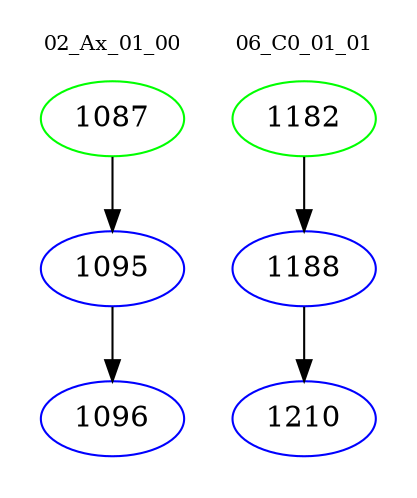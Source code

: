 digraph{
subgraph cluster_0 {
color = white
label = "02_Ax_01_00";
fontsize=10;
T0_1087 [label="1087", color="green"]
T0_1087 -> T0_1095 [color="black"]
T0_1095 [label="1095", color="blue"]
T0_1095 -> T0_1096 [color="black"]
T0_1096 [label="1096", color="blue"]
}
subgraph cluster_1 {
color = white
label = "06_C0_01_01";
fontsize=10;
T1_1182 [label="1182", color="green"]
T1_1182 -> T1_1188 [color="black"]
T1_1188 [label="1188", color="blue"]
T1_1188 -> T1_1210 [color="black"]
T1_1210 [label="1210", color="blue"]
}
}
